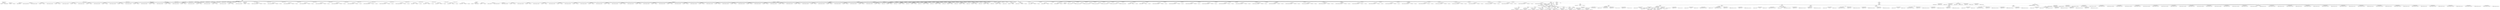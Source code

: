 digraph G {	
ranksep=.25;
	0 [label="MODULE"];
	1 [label="IDENTIFIERS:port_bus_2to1"];
	0 -> 1;
	2 [label="VAR_DECLARE_LIST"];
	0 -> 2;
	3 [label="VAR_DECLARE  INPUT PORT"];
	2 -> 3;
	4 [label="VAR_DECLARE  INPUT"];
	3 -> 4;
	5 [label="IDENTIFIERS:clk"];
	4 -> 5;
	16 [label="VAR_DECLARE  INPUT PORT"];
	2 -> 16;
	17 [label="VAR_DECLARE  INPUT"];
	16 -> 17;
	18 [label="IDENTIFIERS:vidin_addr_reg"];
	17 -> 18;
	19 [label="NUMBERS DEC:18"];
	17 -> 19;
	20 [label="NUMBERS DEC:0"];
	17 -> 20;
	29 [label="VAR_DECLARE  INPUT PORT"];
	2 -> 29;
	30 [label="VAR_DECLARE  INPUT"];
	29 -> 30;
	31 [label="IDENTIFIERS:svid_comp_switch"];
	30 -> 31;
	42 [label="VAR_DECLARE  INPUT PORT"];
	2 -> 42;
	43 [label="VAR_DECLARE  INPUT"];
	42 -> 43;
	44 [label="IDENTIFIERS:vidin_new_data_scld_1_2to3_left"];
	43 -> 44;
	55 [label="VAR_DECLARE  INPUT PORT"];
	2 -> 55;
	56 [label="VAR_DECLARE  INPUT"];
	55 -> 56;
	57 [label="IDENTIFIERS:vidin_data_reg_scld_1_2to3_left_rp"];
	56 -> 57;
	58 [label="NUMBERS DEC:15"];
	56 -> 58;
	59 [label="NUMBERS DEC:0"];
	56 -> 59;
	68 [label="VAR_DECLARE  INPUT PORT"];
	2 -> 68;
	69 [label="VAR_DECLARE  INPUT"];
	68 -> 69;
	70 [label="IDENTIFIERS:vidin_data_reg_scld_1_2to3_left_ip"];
	69 -> 70;
	71 [label="NUMBERS DEC:15"];
	69 -> 71;
	72 [label="NUMBERS DEC:0"];
	69 -> 72;
	81 [label="VAR_DECLARE  INPUT PORT"];
	2 -> 81;
	82 [label="VAR_DECLARE  INPUT"];
	81 -> 82;
	83 [label="IDENTIFIERS:vidin_data_reg_scld_1_2to3_left_rn"];
	82 -> 83;
	84 [label="NUMBERS DEC:15"];
	82 -> 84;
	85 [label="NUMBERS DEC:0"];
	82 -> 85;
	94 [label="VAR_DECLARE  INPUT PORT"];
	2 -> 94;
	95 [label="VAR_DECLARE  INPUT"];
	94 -> 95;
	96 [label="IDENTIFIERS:vidin_data_reg_scld_1_2to3_left_in"];
	95 -> 96;
	97 [label="NUMBERS DEC:15"];
	95 -> 97;
	98 [label="NUMBERS DEC:0"];
	95 -> 98;
	107 [label="VAR_DECLARE  INPUT PORT"];
	2 -> 107;
	108 [label="VAR_DECLARE  INPUT"];
	107 -> 108;
	109 [label="IDENTIFIERS:vidin_data_reg_scld_2_2to3_left_rp"];
	108 -> 109;
	110 [label="NUMBERS DEC:15"];
	108 -> 110;
	111 [label="NUMBERS DEC:0"];
	108 -> 111;
	120 [label="VAR_DECLARE  INPUT PORT"];
	2 -> 120;
	121 [label="VAR_DECLARE  INPUT"];
	120 -> 121;
	122 [label="IDENTIFIERS:vidin_data_reg_scld_2_2to3_left_ip"];
	121 -> 122;
	123 [label="NUMBERS DEC:15"];
	121 -> 123;
	124 [label="NUMBERS DEC:0"];
	121 -> 124;
	133 [label="VAR_DECLARE  INPUT PORT"];
	2 -> 133;
	134 [label="VAR_DECLARE  INPUT"];
	133 -> 134;
	135 [label="IDENTIFIERS:vidin_data_reg_scld_2_2to3_left_rn"];
	134 -> 135;
	136 [label="NUMBERS DEC:15"];
	134 -> 136;
	137 [label="NUMBERS DEC:0"];
	134 -> 137;
	146 [label="VAR_DECLARE  INPUT PORT"];
	2 -> 146;
	147 [label="VAR_DECLARE  INPUT"];
	146 -> 147;
	148 [label="IDENTIFIERS:vidin_data_reg_scld_2_2to3_left_in"];
	147 -> 148;
	149 [label="NUMBERS DEC:15"];
	147 -> 149;
	150 [label="NUMBERS DEC:0"];
	147 -> 150;
	159 [label="VAR_DECLARE  INPUT PORT"];
	2 -> 159;
	160 [label="VAR_DECLARE  INPUT"];
	159 -> 160;
	161 [label="IDENTIFIERS:vidin_data_reg_scld_4_2to3_left_rp"];
	160 -> 161;
	162 [label="NUMBERS DEC:15"];
	160 -> 162;
	163 [label="NUMBERS DEC:0"];
	160 -> 163;
	172 [label="VAR_DECLARE  INPUT PORT"];
	2 -> 172;
	173 [label="VAR_DECLARE  INPUT"];
	172 -> 173;
	174 [label="IDENTIFIERS:vidin_data_reg_scld_4_2to3_left_ip"];
	173 -> 174;
	175 [label="NUMBERS DEC:15"];
	173 -> 175;
	176 [label="NUMBERS DEC:0"];
	173 -> 176;
	185 [label="VAR_DECLARE  INPUT PORT"];
	2 -> 185;
	186 [label="VAR_DECLARE  INPUT"];
	185 -> 186;
	187 [label="IDENTIFIERS:vidin_data_reg_scld_4_2to3_left_rn"];
	186 -> 187;
	188 [label="NUMBERS DEC:15"];
	186 -> 188;
	189 [label="NUMBERS DEC:0"];
	186 -> 189;
	198 [label="VAR_DECLARE  INPUT PORT"];
	2 -> 198;
	199 [label="VAR_DECLARE  INPUT"];
	198 -> 199;
	200 [label="IDENTIFIERS:vidin_data_reg_scld_4_2to3_left_in"];
	199 -> 200;
	201 [label="NUMBERS DEC:15"];
	199 -> 201;
	202 [label="NUMBERS DEC:0"];
	199 -> 202;
	211 [label="VAR_DECLARE  INPUT PORT"];
	2 -> 211;
	212 [label="VAR_DECLARE  INPUT"];
	211 -> 212;
	213 [label="IDENTIFIERS:vidin_data_reg_scld_1_2to3_right_rp"];
	212 -> 213;
	214 [label="NUMBERS DEC:15"];
	212 -> 214;
	215 [label="NUMBERS DEC:0"];
	212 -> 215;
	224 [label="VAR_DECLARE  INPUT PORT"];
	2 -> 224;
	225 [label="VAR_DECLARE  INPUT"];
	224 -> 225;
	226 [label="IDENTIFIERS:vidin_data_reg_scld_1_2to3_right_ip"];
	225 -> 226;
	227 [label="NUMBERS DEC:15"];
	225 -> 227;
	228 [label="NUMBERS DEC:0"];
	225 -> 228;
	237 [label="VAR_DECLARE  INPUT PORT"];
	2 -> 237;
	238 [label="VAR_DECLARE  INPUT"];
	237 -> 238;
	239 [label="IDENTIFIERS:vidin_data_reg_scld_1_2to3_right_rn"];
	238 -> 239;
	240 [label="NUMBERS DEC:15"];
	238 -> 240;
	241 [label="NUMBERS DEC:0"];
	238 -> 241;
	250 [label="VAR_DECLARE  INPUT PORT"];
	2 -> 250;
	251 [label="VAR_DECLARE  INPUT"];
	250 -> 251;
	252 [label="IDENTIFIERS:vidin_data_reg_scld_1_2to3_right_in"];
	251 -> 252;
	253 [label="NUMBERS DEC:15"];
	251 -> 253;
	254 [label="NUMBERS DEC:0"];
	251 -> 254;
	263 [label="VAR_DECLARE  INPUT PORT"];
	2 -> 263;
	264 [label="VAR_DECLARE  INPUT"];
	263 -> 264;
	265 [label="IDENTIFIERS:vidin_data_reg_scld_2_2to3_right_rp"];
	264 -> 265;
	266 [label="NUMBERS DEC:15"];
	264 -> 266;
	267 [label="NUMBERS DEC:0"];
	264 -> 267;
	276 [label="VAR_DECLARE  INPUT PORT"];
	2 -> 276;
	277 [label="VAR_DECLARE  INPUT"];
	276 -> 277;
	278 [label="IDENTIFIERS:vidin_data_reg_scld_2_2to3_right_ip"];
	277 -> 278;
	279 [label="NUMBERS DEC:15"];
	277 -> 279;
	280 [label="NUMBERS DEC:0"];
	277 -> 280;
	289 [label="VAR_DECLARE  INPUT PORT"];
	2 -> 289;
	290 [label="VAR_DECLARE  INPUT"];
	289 -> 290;
	291 [label="IDENTIFIERS:vidin_data_reg_scld_2_2to3_right_rn"];
	290 -> 291;
	292 [label="NUMBERS DEC:15"];
	290 -> 292;
	293 [label="NUMBERS DEC:0"];
	290 -> 293;
	302 [label="VAR_DECLARE  INPUT PORT"];
	2 -> 302;
	303 [label="VAR_DECLARE  INPUT"];
	302 -> 303;
	304 [label="IDENTIFIERS:vidin_data_reg_scld_2_2to3_right_in"];
	303 -> 304;
	305 [label="NUMBERS DEC:15"];
	303 -> 305;
	306 [label="NUMBERS DEC:0"];
	303 -> 306;
	315 [label="VAR_DECLARE  INPUT PORT"];
	2 -> 315;
	316 [label="VAR_DECLARE  INPUT"];
	315 -> 316;
	317 [label="IDENTIFIERS:vidin_data_reg_scld_4_2to3_right_rp"];
	316 -> 317;
	318 [label="NUMBERS DEC:15"];
	316 -> 318;
	319 [label="NUMBERS DEC:0"];
	316 -> 319;
	328 [label="VAR_DECLARE  INPUT PORT"];
	2 -> 328;
	329 [label="VAR_DECLARE  INPUT"];
	328 -> 329;
	330 [label="IDENTIFIERS:vidin_data_reg_scld_4_2to3_right_ip"];
	329 -> 330;
	331 [label="NUMBERS DEC:15"];
	329 -> 331;
	332 [label="NUMBERS DEC:0"];
	329 -> 332;
	341 [label="VAR_DECLARE  INPUT PORT"];
	2 -> 341;
	342 [label="VAR_DECLARE  INPUT"];
	341 -> 342;
	343 [label="IDENTIFIERS:vidin_data_reg_scld_4_2to3_right_rn"];
	342 -> 343;
	344 [label="NUMBERS DEC:15"];
	342 -> 344;
	345 [label="NUMBERS DEC:0"];
	342 -> 345;
	354 [label="VAR_DECLARE  INPUT PORT"];
	2 -> 354;
	355 [label="VAR_DECLARE  INPUT"];
	354 -> 355;
	356 [label="IDENTIFIERS:vidin_data_reg_scld_4_2to3_right_in"];
	355 -> 356;
	357 [label="NUMBERS DEC:15"];
	355 -> 357;
	358 [label="NUMBERS DEC:0"];
	355 -> 358;
	367 [label="VAR_DECLARE  OUTPUT PORT"];
	2 -> 367;
	368 [label="VAR_DECLARE  OUTPUT"];
	367 -> 368;
	369 [label="IDENTIFIERS:bus_word_3"];
	368 -> 369;
	370 [label="NUMBERS DEC:15"];
	368 -> 370;
	371 [label="NUMBERS DEC:0"];
	368 -> 371;
	380 [label="VAR_DECLARE  OUTPUT PORT"];
	2 -> 380;
	381 [label="VAR_DECLARE  OUTPUT"];
	380 -> 381;
	382 [label="IDENTIFIERS:bus_word_4"];
	381 -> 382;
	383 [label="NUMBERS DEC:15"];
	381 -> 383;
	384 [label="NUMBERS DEC:0"];
	381 -> 384;
	393 [label="VAR_DECLARE  OUTPUT PORT"];
	2 -> 393;
	394 [label="VAR_DECLARE  OUTPUT"];
	393 -> 394;
	395 [label="IDENTIFIERS:bus_word_5"];
	394 -> 395;
	396 [label="NUMBERS DEC:15"];
	394 -> 396;
	397 [label="NUMBERS DEC:0"];
	394 -> 397;
	406 [label="VAR_DECLARE  OUTPUT PORT"];
	2 -> 406;
	407 [label="VAR_DECLARE  OUTPUT"];
	406 -> 407;
	408 [label="IDENTIFIERS:bus_word_6"];
	407 -> 408;
	409 [label="NUMBERS DEC:15"];
	407 -> 409;
	410 [label="NUMBERS DEC:0"];
	407 -> 410;
	419 [label="VAR_DECLARE  OUTPUT PORT"];
	2 -> 419;
	420 [label="VAR_DECLARE  OUTPUT"];
	419 -> 420;
	421 [label="IDENTIFIERS:counter_out"];
	420 -> 421;
	422 [label="NUMBERS DEC:2"];
	420 -> 422;
	423 [label="NUMBERS DEC:0"];
	420 -> 423;
	432 [label="MODULE_ITEMS"];
	0 -> 432;
	433 [label="VAR_DECLARE_LIST"];
	432 -> 433;
	434 [label="VAR_DECLARE  INPUT"];
	433 -> 434;
	435 [label="IDENTIFIERS:clk"];
	434 -> 435;
	441 [label="VAR_DECLARE_LIST"];
	432 -> 441;
	442 [label="VAR_DECLARE  INPUT"];
	441 -> 442;
	443 [label="IDENTIFIERS:vidin_addr_reg"];
	442 -> 443;
	444 [label="NUMBERS DEC:18"];
	442 -> 444;
	445 [label="NUMBERS DEC:0"];
	442 -> 445;
	449 [label="VAR_DECLARE_LIST"];
	432 -> 449;
	450 [label="VAR_DECLARE  INPUT"];
	449 -> 450;
	451 [label="IDENTIFIERS:svid_comp_switch"];
	450 -> 451;
	457 [label="VAR_DECLARE_LIST"];
	432 -> 457;
	458 [label="VAR_DECLARE  INPUT"];
	457 -> 458;
	459 [label="IDENTIFIERS:vidin_new_data_scld_1_2to3_left"];
	458 -> 459;
	465 [label="VAR_DECLARE_LIST"];
	432 -> 465;
	466 [label="VAR_DECLARE  INPUT"];
	465 -> 466;
	467 [label="IDENTIFIERS:vidin_data_reg_scld_1_2to3_left_rp"];
	466 -> 467;
	468 [label="NUMBERS DEC:15"];
	466 -> 468;
	469 [label="NUMBERS DEC:0"];
	466 -> 469;
	473 [label="VAR_DECLARE_LIST"];
	432 -> 473;
	474 [label="VAR_DECLARE  INPUT"];
	473 -> 474;
	475 [label="IDENTIFIERS:vidin_data_reg_scld_1_2to3_left_ip"];
	474 -> 475;
	476 [label="NUMBERS DEC:15"];
	474 -> 476;
	477 [label="NUMBERS DEC:0"];
	474 -> 477;
	481 [label="VAR_DECLARE_LIST"];
	432 -> 481;
	482 [label="VAR_DECLARE  INPUT"];
	481 -> 482;
	483 [label="IDENTIFIERS:vidin_data_reg_scld_1_2to3_left_rn"];
	482 -> 483;
	484 [label="NUMBERS DEC:15"];
	482 -> 484;
	485 [label="NUMBERS DEC:0"];
	482 -> 485;
	489 [label="VAR_DECLARE_LIST"];
	432 -> 489;
	490 [label="VAR_DECLARE  INPUT"];
	489 -> 490;
	491 [label="IDENTIFIERS:vidin_data_reg_scld_1_2to3_left_in"];
	490 -> 491;
	492 [label="NUMBERS DEC:15"];
	490 -> 492;
	493 [label="NUMBERS DEC:0"];
	490 -> 493;
	497 [label="VAR_DECLARE_LIST"];
	432 -> 497;
	498 [label="VAR_DECLARE  INPUT"];
	497 -> 498;
	499 [label="IDENTIFIERS:vidin_data_reg_scld_2_2to3_left_rp"];
	498 -> 499;
	500 [label="NUMBERS DEC:15"];
	498 -> 500;
	501 [label="NUMBERS DEC:0"];
	498 -> 501;
	505 [label="VAR_DECLARE_LIST"];
	432 -> 505;
	506 [label="VAR_DECLARE  INPUT"];
	505 -> 506;
	507 [label="IDENTIFIERS:vidin_data_reg_scld_2_2to3_left_ip"];
	506 -> 507;
	508 [label="NUMBERS DEC:15"];
	506 -> 508;
	509 [label="NUMBERS DEC:0"];
	506 -> 509;
	513 [label="VAR_DECLARE_LIST"];
	432 -> 513;
	514 [label="VAR_DECLARE  INPUT"];
	513 -> 514;
	515 [label="IDENTIFIERS:vidin_data_reg_scld_2_2to3_left_rn"];
	514 -> 515;
	516 [label="NUMBERS DEC:15"];
	514 -> 516;
	517 [label="NUMBERS DEC:0"];
	514 -> 517;
	521 [label="VAR_DECLARE_LIST"];
	432 -> 521;
	522 [label="VAR_DECLARE  INPUT"];
	521 -> 522;
	523 [label="IDENTIFIERS:vidin_data_reg_scld_2_2to3_left_in"];
	522 -> 523;
	524 [label="NUMBERS DEC:15"];
	522 -> 524;
	525 [label="NUMBERS DEC:0"];
	522 -> 525;
	529 [label="VAR_DECLARE_LIST"];
	432 -> 529;
	530 [label="VAR_DECLARE  INPUT"];
	529 -> 530;
	531 [label="IDENTIFIERS:vidin_data_reg_scld_4_2to3_left_rp"];
	530 -> 531;
	532 [label="NUMBERS DEC:15"];
	530 -> 532;
	533 [label="NUMBERS DEC:0"];
	530 -> 533;
	537 [label="VAR_DECLARE_LIST"];
	432 -> 537;
	538 [label="VAR_DECLARE  INPUT"];
	537 -> 538;
	539 [label="IDENTIFIERS:vidin_data_reg_scld_4_2to3_left_ip"];
	538 -> 539;
	540 [label="NUMBERS DEC:15"];
	538 -> 540;
	541 [label="NUMBERS DEC:0"];
	538 -> 541;
	545 [label="VAR_DECLARE_LIST"];
	432 -> 545;
	546 [label="VAR_DECLARE  INPUT"];
	545 -> 546;
	547 [label="IDENTIFIERS:vidin_data_reg_scld_4_2to3_left_rn"];
	546 -> 547;
	548 [label="NUMBERS DEC:15"];
	546 -> 548;
	549 [label="NUMBERS DEC:0"];
	546 -> 549;
	553 [label="VAR_DECLARE_LIST"];
	432 -> 553;
	554 [label="VAR_DECLARE  INPUT"];
	553 -> 554;
	555 [label="IDENTIFIERS:vidin_data_reg_scld_4_2to3_left_in"];
	554 -> 555;
	556 [label="NUMBERS DEC:15"];
	554 -> 556;
	557 [label="NUMBERS DEC:0"];
	554 -> 557;
	561 [label="VAR_DECLARE_LIST"];
	432 -> 561;
	562 [label="VAR_DECLARE  INPUT"];
	561 -> 562;
	563 [label="IDENTIFIERS:vidin_data_reg_scld_1_2to3_right_rp"];
	562 -> 563;
	564 [label="NUMBERS DEC:15"];
	562 -> 564;
	565 [label="NUMBERS DEC:0"];
	562 -> 565;
	569 [label="VAR_DECLARE_LIST"];
	432 -> 569;
	570 [label="VAR_DECLARE  INPUT"];
	569 -> 570;
	571 [label="IDENTIFIERS:vidin_data_reg_scld_1_2to3_right_ip"];
	570 -> 571;
	572 [label="NUMBERS DEC:15"];
	570 -> 572;
	573 [label="NUMBERS DEC:0"];
	570 -> 573;
	577 [label="VAR_DECLARE_LIST"];
	432 -> 577;
	578 [label="VAR_DECLARE  INPUT"];
	577 -> 578;
	579 [label="IDENTIFIERS:vidin_data_reg_scld_1_2to3_right_rn"];
	578 -> 579;
	580 [label="NUMBERS DEC:15"];
	578 -> 580;
	581 [label="NUMBERS DEC:0"];
	578 -> 581;
	585 [label="VAR_DECLARE_LIST"];
	432 -> 585;
	586 [label="VAR_DECLARE  INPUT"];
	585 -> 586;
	587 [label="IDENTIFIERS:vidin_data_reg_scld_1_2to3_right_in"];
	586 -> 587;
	588 [label="NUMBERS DEC:15"];
	586 -> 588;
	589 [label="NUMBERS DEC:0"];
	586 -> 589;
	593 [label="VAR_DECLARE_LIST"];
	432 -> 593;
	594 [label="VAR_DECLARE  INPUT"];
	593 -> 594;
	595 [label="IDENTIFIERS:vidin_data_reg_scld_2_2to3_right_rp"];
	594 -> 595;
	596 [label="NUMBERS DEC:15"];
	594 -> 596;
	597 [label="NUMBERS DEC:0"];
	594 -> 597;
	601 [label="VAR_DECLARE_LIST"];
	432 -> 601;
	602 [label="VAR_DECLARE  INPUT"];
	601 -> 602;
	603 [label="IDENTIFIERS:vidin_data_reg_scld_2_2to3_right_ip"];
	602 -> 603;
	604 [label="NUMBERS DEC:15"];
	602 -> 604;
	605 [label="NUMBERS DEC:0"];
	602 -> 605;
	609 [label="VAR_DECLARE_LIST"];
	432 -> 609;
	610 [label="VAR_DECLARE  INPUT"];
	609 -> 610;
	611 [label="IDENTIFIERS:vidin_data_reg_scld_2_2to3_right_rn"];
	610 -> 611;
	612 [label="NUMBERS DEC:15"];
	610 -> 612;
	613 [label="NUMBERS DEC:0"];
	610 -> 613;
	617 [label="VAR_DECLARE_LIST"];
	432 -> 617;
	618 [label="VAR_DECLARE  INPUT"];
	617 -> 618;
	619 [label="IDENTIFIERS:vidin_data_reg_scld_2_2to3_right_in"];
	618 -> 619;
	620 [label="NUMBERS DEC:15"];
	618 -> 620;
	621 [label="NUMBERS DEC:0"];
	618 -> 621;
	625 [label="VAR_DECLARE_LIST"];
	432 -> 625;
	626 [label="VAR_DECLARE  INPUT"];
	625 -> 626;
	627 [label="IDENTIFIERS:vidin_data_reg_scld_4_2to3_right_rp"];
	626 -> 627;
	628 [label="NUMBERS DEC:15"];
	626 -> 628;
	629 [label="NUMBERS DEC:0"];
	626 -> 629;
	633 [label="VAR_DECLARE_LIST"];
	432 -> 633;
	634 [label="VAR_DECLARE  INPUT"];
	633 -> 634;
	635 [label="IDENTIFIERS:vidin_data_reg_scld_4_2to3_right_ip"];
	634 -> 635;
	636 [label="NUMBERS DEC:15"];
	634 -> 636;
	637 [label="NUMBERS DEC:0"];
	634 -> 637;
	641 [label="VAR_DECLARE_LIST"];
	432 -> 641;
	642 [label="VAR_DECLARE  INPUT"];
	641 -> 642;
	643 [label="IDENTIFIERS:vidin_data_reg_scld_4_2to3_right_rn"];
	642 -> 643;
	644 [label="NUMBERS DEC:15"];
	642 -> 644;
	645 [label="NUMBERS DEC:0"];
	642 -> 645;
	649 [label="VAR_DECLARE_LIST"];
	432 -> 649;
	650 [label="VAR_DECLARE  INPUT"];
	649 -> 650;
	651 [label="IDENTIFIERS:vidin_data_reg_scld_4_2to3_right_in"];
	650 -> 651;
	652 [label="NUMBERS DEC:15"];
	650 -> 652;
	653 [label="NUMBERS DEC:0"];
	650 -> 653;
	657 [label="VAR_DECLARE_LIST"];
	432 -> 657;
	658 [label="VAR_DECLARE  OUTPUT"];
	657 -> 658;
	659 [label="IDENTIFIERS:bus_word_3"];
	658 -> 659;
	660 [label="NUMBERS DEC:15"];
	658 -> 660;
	661 [label="NUMBERS DEC:0"];
	658 -> 661;
	665 [label="VAR_DECLARE_LIST"];
	432 -> 665;
	666 [label="VAR_DECLARE  REG"];
	665 -> 666;
	667 [label="IDENTIFIERS:bus_word_3"];
	666 -> 667;
	668 [label="NUMBERS DEC:15"];
	666 -> 668;
	669 [label="NUMBERS DEC:0"];
	666 -> 669;
	673 [label="VAR_DECLARE_LIST"];
	432 -> 673;
	674 [label="VAR_DECLARE  OUTPUT"];
	673 -> 674;
	675 [label="IDENTIFIERS:bus_word_4"];
	674 -> 675;
	676 [label="NUMBERS DEC:15"];
	674 -> 676;
	677 [label="NUMBERS DEC:0"];
	674 -> 677;
	681 [label="VAR_DECLARE_LIST"];
	432 -> 681;
	682 [label="VAR_DECLARE  REG"];
	681 -> 682;
	683 [label="IDENTIFIERS:bus_word_4"];
	682 -> 683;
	684 [label="NUMBERS DEC:15"];
	682 -> 684;
	685 [label="NUMBERS DEC:0"];
	682 -> 685;
	689 [label="VAR_DECLARE_LIST"];
	432 -> 689;
	690 [label="VAR_DECLARE  OUTPUT"];
	689 -> 690;
	691 [label="IDENTIFIERS:bus_word_5"];
	690 -> 691;
	692 [label="NUMBERS DEC:15"];
	690 -> 692;
	693 [label="NUMBERS DEC:0"];
	690 -> 693;
	697 [label="VAR_DECLARE_LIST"];
	432 -> 697;
	698 [label="VAR_DECLARE  REG"];
	697 -> 698;
	699 [label="IDENTIFIERS:bus_word_5"];
	698 -> 699;
	700 [label="NUMBERS DEC:15"];
	698 -> 700;
	701 [label="NUMBERS DEC:0"];
	698 -> 701;
	705 [label="VAR_DECLARE_LIST"];
	432 -> 705;
	706 [label="VAR_DECLARE  OUTPUT"];
	705 -> 706;
	707 [label="IDENTIFIERS:bus_word_6"];
	706 -> 707;
	708 [label="NUMBERS DEC:15"];
	706 -> 708;
	709 [label="NUMBERS DEC:0"];
	706 -> 709;
	713 [label="VAR_DECLARE_LIST"];
	432 -> 713;
	714 [label="VAR_DECLARE  REG"];
	713 -> 714;
	715 [label="IDENTIFIERS:bus_word_6"];
	714 -> 715;
	716 [label="NUMBERS DEC:15"];
	714 -> 716;
	717 [label="NUMBERS DEC:0"];
	714 -> 717;
	721 [label="VAR_DECLARE_LIST"];
	432 -> 721;
	722 [label="VAR_DECLARE  OUTPUT"];
	721 -> 722;
	723 [label="IDENTIFIERS:counter_out"];
	722 -> 723;
	724 [label="NUMBERS DEC:2"];
	722 -> 724;
	725 [label="NUMBERS DEC:0"];
	722 -> 725;
	729 [label="VAR_DECLARE_LIST"];
	432 -> 729;
	730 [label="VAR_DECLARE  REG"];
	729 -> 730;
	731 [label="IDENTIFIERS:counter_out"];
	730 -> 731;
	732 [label="NUMBERS DEC:2"];
	730 -> 732;
	733 [label="NUMBERS DEC:0"];
	730 -> 733;
	737 [label="VAR_DECLARE_LIST"];
	432 -> 737;
	738 [label="VAR_DECLARE  REG"];
	737 -> 738;
	739 [label="IDENTIFIERS:bus_word_3_tmp"];
	738 -> 739;
	740 [label="NUMBERS DEC:15"];
	738 -> 740;
	741 [label="NUMBERS DEC:0"];
	738 -> 741;
	745 [label="VAR_DECLARE_LIST"];
	432 -> 745;
	746 [label="VAR_DECLARE  REG"];
	745 -> 746;
	747 [label="IDENTIFIERS:bus_word_4_tmp"];
	746 -> 747;
	748 [label="NUMBERS DEC:15"];
	746 -> 748;
	749 [label="NUMBERS DEC:0"];
	746 -> 749;
	753 [label="VAR_DECLARE_LIST"];
	432 -> 753;
	754 [label="VAR_DECLARE  REG"];
	753 -> 754;
	755 [label="IDENTIFIERS:bus_word_5_tmp"];
	754 -> 755;
	756 [label="NUMBERS DEC:15"];
	754 -> 756;
	757 [label="NUMBERS DEC:0"];
	754 -> 757;
	761 [label="VAR_DECLARE_LIST"];
	432 -> 761;
	762 [label="VAR_DECLARE  REG"];
	761 -> 762;
	763 [label="IDENTIFIERS:bus_word_6_tmp"];
	762 -> 763;
	764 [label="NUMBERS DEC:15"];
	762 -> 764;
	765 [label="NUMBERS DEC:0"];
	762 -> 765;
	769 [label="VAR_DECLARE_LIST"];
	432 -> 769;
	770 [label="VAR_DECLARE  REG"];
	769 -> 770;
	771 [label="IDENTIFIERS:vidin_addr_reg_tmp"];
	770 -> 771;
	772 [label="NUMBERS DEC:18"];
	770 -> 772;
	773 [label="NUMBERS DEC:0"];
	770 -> 773;
	777 [label="VAR_DECLARE_LIST"];
	432 -> 777;
	778 [label="VAR_DECLARE  REG"];
	777 -> 778;
	779 [label="IDENTIFIERS:svid_comp_switch_tmp"];
	778 -> 779;
	785 [label="VAR_DECLARE_LIST"];
	432 -> 785;
	786 [label="VAR_DECLARE  WIRE"];
	785 -> 786;
	787 [label="IDENTIFIERS:vidin_new_data_scld_1_2to3_left_tmp"];
	786 -> 787;
	793 [label="VAR_DECLARE_LIST"];
	432 -> 793;
	794 [label="VAR_DECLARE  WIRE"];
	793 -> 794;
	795 [label="IDENTIFIERS:vidin_new_data_scld_2_2to3_left_tmp"];
	794 -> 795;
	801 [label="VAR_DECLARE_LIST"];
	432 -> 801;
	802 [label="VAR_DECLARE  WIRE"];
	801 -> 802;
	803 [label="IDENTIFIERS:vidin_new_data_scld_4_2to3_left_tmp"];
	802 -> 803;
	809 [label="VAR_DECLARE_LIST"];
	432 -> 809;
	810 [label="VAR_DECLARE  WIRE"];
	809 -> 810;
	811 [label="IDENTIFIERS:vidin_new_data_scld_1_2to3_right_tmp"];
	810 -> 811;
	817 [label="VAR_DECLARE_LIST"];
	432 -> 817;
	818 [label="VAR_DECLARE  WIRE"];
	817 -> 818;
	819 [label="IDENTIFIERS:vidin_new_data_scld_2_2to3_right_tmp"];
	818 -> 819;
	825 [label="VAR_DECLARE_LIST"];
	432 -> 825;
	826 [label="VAR_DECLARE  WIRE"];
	825 -> 826;
	827 [label="IDENTIFIERS:vidin_new_data_scld_4_2to3_right_tmp"];
	826 -> 827;
	833 [label="VAR_DECLARE_LIST"];
	432 -> 833;
	834 [label="VAR_DECLARE  REG"];
	833 -> 834;
	835 [label="IDENTIFIERS:counter"];
	834 -> 835;
	836 [label="NUMBERS DEC:3"];
	834 -> 836;
	837 [label="NUMBERS DEC:0"];
	834 -> 837;
	841 [label="VAR_DECLARE_LIST"];
	432 -> 841;
	842 [label="VAR_DECLARE  REG"];
	841 -> 842;
	843 [label="IDENTIFIERS:counter_out_tmp"];
	842 -> 843;
	844 [label="NUMBERS DEC:2"];
	842 -> 844;
	845 [label="NUMBERS DEC:0"];
	842 -> 845;
	849 [label="VAR_DECLARE_LIST"];
	432 -> 849;
	850 [label="VAR_DECLARE  REG"];
	849 -> 850;
	851 [label="IDENTIFIERS:vidin_data_reg_scld_1_2to3_left_rp_tmp"];
	850 -> 851;
	852 [label="NUMBERS DEC:15"];
	850 -> 852;
	853 [label="NUMBERS DEC:0"];
	850 -> 853;
	857 [label="VAR_DECLARE_LIST"];
	432 -> 857;
	858 [label="VAR_DECLARE  REG"];
	857 -> 858;
	859 [label="IDENTIFIERS:vidin_data_reg_scld_2_2to3_left_rp_tmp"];
	858 -> 859;
	860 [label="NUMBERS DEC:15"];
	858 -> 860;
	861 [label="NUMBERS DEC:0"];
	858 -> 861;
	865 [label="VAR_DECLARE_LIST"];
	432 -> 865;
	866 [label="VAR_DECLARE  REG"];
	865 -> 866;
	867 [label="IDENTIFIERS:vidin_data_reg_scld_4_2to3_left_rp_tmp"];
	866 -> 867;
	868 [label="NUMBERS DEC:15"];
	866 -> 868;
	869 [label="NUMBERS DEC:0"];
	866 -> 869;
	873 [label="VAR_DECLARE_LIST"];
	432 -> 873;
	874 [label="VAR_DECLARE  REG"];
	873 -> 874;
	875 [label="IDENTIFIERS:vidin_data_reg_scld_1_2to3_right_rp_tmp"];
	874 -> 875;
	876 [label="NUMBERS DEC:15"];
	874 -> 876;
	877 [label="NUMBERS DEC:0"];
	874 -> 877;
	881 [label="VAR_DECLARE_LIST"];
	432 -> 881;
	882 [label="VAR_DECLARE  REG"];
	881 -> 882;
	883 [label="IDENTIFIERS:vidin_data_reg_scld_2_2to3_right_rp_tmp"];
	882 -> 883;
	884 [label="NUMBERS DEC:15"];
	882 -> 884;
	885 [label="NUMBERS DEC:0"];
	882 -> 885;
	889 [label="VAR_DECLARE_LIST"];
	432 -> 889;
	890 [label="VAR_DECLARE  REG"];
	889 -> 890;
	891 [label="IDENTIFIERS:vidin_data_reg_scld_4_2to3_right_rp_tmp"];
	890 -> 891;
	892 [label="NUMBERS DEC:15"];
	890 -> 892;
	893 [label="NUMBERS DEC:0"];
	890 -> 893;
	897 [label="VAR_DECLARE_LIST"];
	432 -> 897;
	898 [label="VAR_DECLARE  REG"];
	897 -> 898;
	899 [label="IDENTIFIERS:vidin_data_reg_scld_1_2to3_left_ip_tmp"];
	898 -> 899;
	900 [label="NUMBERS DEC:15"];
	898 -> 900;
	901 [label="NUMBERS DEC:0"];
	898 -> 901;
	905 [label="VAR_DECLARE_LIST"];
	432 -> 905;
	906 [label="VAR_DECLARE  REG"];
	905 -> 906;
	907 [label="IDENTIFIERS:vidin_data_reg_scld_2_2to3_left_ip_tmp"];
	906 -> 907;
	908 [label="NUMBERS DEC:15"];
	906 -> 908;
	909 [label="NUMBERS DEC:0"];
	906 -> 909;
	913 [label="VAR_DECLARE_LIST"];
	432 -> 913;
	914 [label="VAR_DECLARE  REG"];
	913 -> 914;
	915 [label="IDENTIFIERS:vidin_data_reg_scld_4_2to3_left_ip_tmp"];
	914 -> 915;
	916 [label="NUMBERS DEC:15"];
	914 -> 916;
	917 [label="NUMBERS DEC:0"];
	914 -> 917;
	921 [label="VAR_DECLARE_LIST"];
	432 -> 921;
	922 [label="VAR_DECLARE  REG"];
	921 -> 922;
	923 [label="IDENTIFIERS:vidin_data_reg_scld_1_2to3_right_ip_tmp"];
	922 -> 923;
	924 [label="NUMBERS DEC:15"];
	922 -> 924;
	925 [label="NUMBERS DEC:0"];
	922 -> 925;
	929 [label="VAR_DECLARE_LIST"];
	432 -> 929;
	930 [label="VAR_DECLARE  REG"];
	929 -> 930;
	931 [label="IDENTIFIERS:vidin_data_reg_scld_2_2to3_right_ip_tmp"];
	930 -> 931;
	932 [label="NUMBERS DEC:15"];
	930 -> 932;
	933 [label="NUMBERS DEC:0"];
	930 -> 933;
	937 [label="VAR_DECLARE_LIST"];
	432 -> 937;
	938 [label="VAR_DECLARE  REG"];
	937 -> 938;
	939 [label="IDENTIFIERS:vidin_data_reg_scld_4_2to3_right_ip_tmp"];
	938 -> 939;
	940 [label="NUMBERS DEC:15"];
	938 -> 940;
	941 [label="NUMBERS DEC:0"];
	938 -> 941;
	945 [label="VAR_DECLARE_LIST"];
	432 -> 945;
	946 [label="VAR_DECLARE  REG"];
	945 -> 946;
	947 [label="IDENTIFIERS:vidin_data_reg_scld_1_2to3_left_rn_tmp"];
	946 -> 947;
	948 [label="NUMBERS DEC:15"];
	946 -> 948;
	949 [label="NUMBERS DEC:0"];
	946 -> 949;
	953 [label="VAR_DECLARE_LIST"];
	432 -> 953;
	954 [label="VAR_DECLARE  REG"];
	953 -> 954;
	955 [label="IDENTIFIERS:vidin_data_reg_scld_2_2to3_left_rn_tmp"];
	954 -> 955;
	956 [label="NUMBERS DEC:15"];
	954 -> 956;
	957 [label="NUMBERS DEC:0"];
	954 -> 957;
	961 [label="VAR_DECLARE_LIST"];
	432 -> 961;
	962 [label="VAR_DECLARE  REG"];
	961 -> 962;
	963 [label="IDENTIFIERS:vidin_data_reg_scld_4_2to3_left_rn_tmp"];
	962 -> 963;
	964 [label="NUMBERS DEC:15"];
	962 -> 964;
	965 [label="NUMBERS DEC:0"];
	962 -> 965;
	969 [label="VAR_DECLARE_LIST"];
	432 -> 969;
	970 [label="VAR_DECLARE  REG"];
	969 -> 970;
	971 [label="IDENTIFIERS:vidin_data_reg_scld_1_2to3_right_rn_tmp"];
	970 -> 971;
	972 [label="NUMBERS DEC:15"];
	970 -> 972;
	973 [label="NUMBERS DEC:0"];
	970 -> 973;
	977 [label="VAR_DECLARE_LIST"];
	432 -> 977;
	978 [label="VAR_DECLARE  REG"];
	977 -> 978;
	979 [label="IDENTIFIERS:vidin_data_reg_scld_2_2to3_right_rn_tmp"];
	978 -> 979;
	980 [label="NUMBERS DEC:15"];
	978 -> 980;
	981 [label="NUMBERS DEC:0"];
	978 -> 981;
	985 [label="VAR_DECLARE_LIST"];
	432 -> 985;
	986 [label="VAR_DECLARE  REG"];
	985 -> 986;
	987 [label="IDENTIFIERS:vidin_data_reg_scld_4_2to3_right_rn_tmp"];
	986 -> 987;
	988 [label="NUMBERS DEC:15"];
	986 -> 988;
	989 [label="NUMBERS DEC:0"];
	986 -> 989;
	993 [label="VAR_DECLARE_LIST"];
	432 -> 993;
	994 [label="VAR_DECLARE  REG"];
	993 -> 994;
	995 [label="IDENTIFIERS:vidin_data_reg_scld_1_2to3_left_in_tmp"];
	994 -> 995;
	996 [label="NUMBERS DEC:15"];
	994 -> 996;
	997 [label="NUMBERS DEC:0"];
	994 -> 997;
	1001 [label="VAR_DECLARE_LIST"];
	432 -> 1001;
	1002 [label="VAR_DECLARE  REG"];
	1001 -> 1002;
	1003 [label="IDENTIFIERS:vidin_data_reg_scld_2_2to3_left_in_tmp"];
	1002 -> 1003;
	1004 [label="NUMBERS DEC:15"];
	1002 -> 1004;
	1005 [label="NUMBERS DEC:0"];
	1002 -> 1005;
	1009 [label="VAR_DECLARE_LIST"];
	432 -> 1009;
	1010 [label="VAR_DECLARE  REG"];
	1009 -> 1010;
	1011 [label="IDENTIFIERS:vidin_data_reg_scld_4_2to3_left_in_tmp"];
	1010 -> 1011;
	1012 [label="NUMBERS DEC:15"];
	1010 -> 1012;
	1013 [label="NUMBERS DEC:0"];
	1010 -> 1013;
	1017 [label="VAR_DECLARE_LIST"];
	432 -> 1017;
	1018 [label="VAR_DECLARE  REG"];
	1017 -> 1018;
	1019 [label="IDENTIFIERS:vidin_data_reg_scld_1_2to3_right_in_tmp"];
	1018 -> 1019;
	1020 [label="NUMBERS DEC:15"];
	1018 -> 1020;
	1021 [label="NUMBERS DEC:0"];
	1018 -> 1021;
	1025 [label="VAR_DECLARE_LIST"];
	432 -> 1025;
	1026 [label="VAR_DECLARE  REG"];
	1025 -> 1026;
	1027 [label="IDENTIFIERS:vidin_data_reg_scld_2_2to3_right_in_tmp"];
	1026 -> 1027;
	1028 [label="NUMBERS DEC:15"];
	1026 -> 1028;
	1029 [label="NUMBERS DEC:0"];
	1026 -> 1029;
	1033 [label="VAR_DECLARE_LIST"];
	432 -> 1033;
	1034 [label="VAR_DECLARE  REG"];
	1033 -> 1034;
	1035 [label="IDENTIFIERS:vidin_data_reg_scld_4_2to3_right_in_tmp"];
	1034 -> 1035;
	1036 [label="NUMBERS DEC:15"];
	1034 -> 1036;
	1037 [label="NUMBERS DEC:0"];
	1034 -> 1037;
	1041 [label="ALWAYS"];
	432 -> 1041;
	1042 [label="DELAY_CONTROL"];
	1041 -> 1042;
	1043 [label="POSEDGE"];
	1042 -> 1043;
	1044 [label="IDENTIFIERS:clk"];
	1043 -> 1044;
	1045 [label="BLOCK"];
	1041 -> 1045;
	1046 [label="IF"];
	1045 -> 1046;
	1047 [label="BINARY_OPERATION LOGICAL_EQUAL"];
	1046 -> 1047;
	1048 [label="IDENTIFIERS:vidin_new_data_scld_1_2to3_left"];
	1047 -> 1048;
	1049 [label="NUMBERS BIN:1"];
	1047 -> 1049;
	1050 [label="BLOCK"];
	1046 -> 1050;
	1051 [label="NON_BLOCKING_STATEMENT"];
	1050 -> 1051;
	1052 [label="IDENTIFIERS:counter"];
	1051 -> 1052;
	1053 [label="NUMBERS BIN:0001"];
	1051 -> 1053;
	1054 [label="BLOCK"];
	1046 -> 1054;
	1055 [label="CASE"];
	1054 -> 1055;
	1056 [label="IDENTIFIERS:counter"];
	1055 -> 1056;
	1057 [label="CASE_LIST"];
	1055 -> 1057;
	1058 [label="CASE_ITEM"];
	1057 -> 1058;
	1059 [label="NUMBERS BIN:0000"];
	1058 -> 1059;
	1060 [label="BLOCK"];
	1058 -> 1060;
	1061 [label="NON_BLOCKING_STATEMENT"];
	1060 -> 1061;
	1062 [label="IDENTIFIERS:counter"];
	1061 -> 1062;
	1063 [label="NUMBERS BIN:1000"];
	1061 -> 1063;
	1064 [label="CASE_ITEM"];
	1057 -> 1064;
	1065 [label="NUMBERS BIN:0001"];
	1064 -> 1065;
	1066 [label="BLOCK"];
	1064 -> 1066;
	1067 [label="NON_BLOCKING_STATEMENT"];
	1066 -> 1067;
	1068 [label="IDENTIFIERS:counter"];
	1067 -> 1068;
	1069 [label="NUMBERS BIN:0010"];
	1067 -> 1069;
	1070 [label="CASE_ITEM"];
	1057 -> 1070;
	1071 [label="NUMBERS BIN:0010"];
	1070 -> 1071;
	1072 [label="BLOCK"];
	1070 -> 1072;
	1073 [label="NON_BLOCKING_STATEMENT"];
	1072 -> 1073;
	1074 [label="IDENTIFIERS:counter"];
	1073 -> 1074;
	1075 [label="NUMBERS BIN:0011"];
	1073 -> 1075;
	1076 [label="CASE_ITEM"];
	1057 -> 1076;
	1077 [label="NUMBERS BIN:0011"];
	1076 -> 1077;
	1078 [label="BLOCK"];
	1076 -> 1078;
	1079 [label="NON_BLOCKING_STATEMENT"];
	1078 -> 1079;
	1080 [label="IDENTIFIERS:counter"];
	1079 -> 1080;
	1081 [label="NUMBERS BIN:0100"];
	1079 -> 1081;
	1082 [label="CASE_ITEM"];
	1057 -> 1082;
	1083 [label="NUMBERS BIN:0100"];
	1082 -> 1083;
	1084 [label="BLOCK"];
	1082 -> 1084;
	1085 [label="NON_BLOCKING_STATEMENT"];
	1084 -> 1085;
	1086 [label="IDENTIFIERS:counter"];
	1085 -> 1086;
	1087 [label="NUMBERS BIN:0101"];
	1085 -> 1087;
	1088 [label="CASE_ITEM"];
	1057 -> 1088;
	1089 [label="NUMBERS BIN:0101"];
	1088 -> 1089;
	1090 [label="BLOCK"];
	1088 -> 1090;
	1091 [label="NON_BLOCKING_STATEMENT"];
	1090 -> 1091;
	1092 [label="IDENTIFIERS:counter"];
	1091 -> 1092;
	1093 [label="NUMBERS BIN:0110"];
	1091 -> 1093;
	1094 [label="CASE_ITEM"];
	1057 -> 1094;
	1095 [label="NUMBERS BIN:0110"];
	1094 -> 1095;
	1096 [label="BLOCK"];
	1094 -> 1096;
	1097 [label="NON_BLOCKING_STATEMENT"];
	1096 -> 1097;
	1098 [label="IDENTIFIERS:counter"];
	1097 -> 1098;
	1099 [label="NUMBERS BIN:0111"];
	1097 -> 1099;
	1100 [label="CASE_ITEM"];
	1057 -> 1100;
	1101 [label="NUMBERS BIN:0111"];
	1100 -> 1101;
	1102 [label="BLOCK"];
	1100 -> 1102;
	1103 [label="NON_BLOCKING_STATEMENT"];
	1102 -> 1103;
	1104 [label="IDENTIFIERS:counter"];
	1103 -> 1104;
	1105 [label="NUMBERS BIN:1000"];
	1103 -> 1105;
	1106 [label="CASE_ITEM"];
	1057 -> 1106;
	1107 [label="NUMBERS BIN:1000"];
	1106 -> 1107;
	1108 [label="BLOCK"];
	1106 -> 1108;
	1109 [label="NON_BLOCKING_STATEMENT"];
	1108 -> 1109;
	1110 [label="IDENTIFIERS:counter"];
	1109 -> 1110;
	1111 [label="NUMBERS BIN:1000"];
	1109 -> 1111;
	1112 [label="CASE_DEFAULT"];
	1057 -> 1112;
	1113 [label="BLOCK"];
	1112 -> 1113;
	1114 [label="NON_BLOCKING_STATEMENT"];
	1113 -> 1114;
	1115 [label="IDENTIFIERS:counter"];
	1114 -> 1115;
	1116 [label="NUMBERS BIN:1000"];
	1114 -> 1116;
	1117 [label="ALWAYS"];
	432 -> 1117;
	1118 [label="DELAY_CONTROL"];
	1117 -> 1118;
	1119 [label="POSEDGE"];
	1118 -> 1119;
	1120 [label="IDENTIFIERS:clk"];
	1119 -> 1120;
	1121 [label="BLOCK"];
	1117 -> 1121;
	1122 [label="CASE"];
	1121 -> 1122;
	1123 [label="RANGE_REF"];
	1122 -> 1123;
	1124 [label="IDENTIFIERS:counter"];
	1123 -> 1124;
	1125 [label="NUMBERS DEC:2"];
	1123 -> 1125;
	1126 [label="NUMBERS DEC:0"];
	1123 -> 1126;
	1127 [label="CASE_LIST"];
	1122 -> 1127;
	1128 [label="CASE_ITEM"];
	1127 -> 1128;
	1129 [label="NUMBERS BIN:000"];
	1128 -> 1129;
	1130 [label="BLOCK"];
	1128 -> 1130;
	1131 [label="NON_BLOCKING_STATEMENT"];
	1130 -> 1131;
	1132 [label="IDENTIFIERS:counter_out_tmp"];
	1131 -> 1132;
	1133 [label="NUMBERS BIN:000"];
	1131 -> 1133;
	1134 [label="NON_BLOCKING_STATEMENT"];
	1130 -> 1134;
	1135 [label="IDENTIFIERS:bus_word_3_tmp"];
	1134 -> 1135;
	1136 [label="NUMBERS BIN:0000000000000000"];
	1134 -> 1136;
	1137 [label="NON_BLOCKING_STATEMENT"];
	1130 -> 1137;
	1138 [label="IDENTIFIERS:bus_word_4_tmp"];
	1137 -> 1138;
	1139 [label="NUMBERS BIN:0000000000000000"];
	1137 -> 1139;
	1140 [label="NON_BLOCKING_STATEMENT"];
	1130 -> 1140;
	1141 [label="IDENTIFIERS:bus_word_5_tmp"];
	1140 -> 1141;
	1142 [label="NUMBERS BIN:0000000000000000"];
	1140 -> 1142;
	1143 [label="NON_BLOCKING_STATEMENT"];
	1130 -> 1143;
	1144 [label="IDENTIFIERS:bus_word_6_tmp"];
	1143 -> 1144;
	1145 [label="NUMBERS BIN:0000000000000000"];
	1143 -> 1145;
	1146 [label="CASE_ITEM"];
	1127 -> 1146;
	1147 [label="NUMBERS BIN:001"];
	1146 -> 1147;
	1148 [label="BLOCK"];
	1146 -> 1148;
	1149 [label="NON_BLOCKING_STATEMENT"];
	1148 -> 1149;
	1150 [label="IDENTIFIERS:counter_out_tmp"];
	1149 -> 1150;
	1151 [label="NUMBERS BIN:001"];
	1149 -> 1151;
	1152 [label="NON_BLOCKING_STATEMENT"];
	1148 -> 1152;
	1153 [label="IDENTIFIERS:bus_word_3_tmp"];
	1152 -> 1153;
	1154 [label="RANGE_REF"];
	1152 -> 1154;
	1155 [label="IDENTIFIERS:vidin_addr_reg_tmp"];
	1154 -> 1155;
	1156 [label="NUMBERS DEC:15"];
	1154 -> 1156;
	1157 [label="NUMBERS DEC:0"];
	1154 -> 1157;
	1158 [label="NON_BLOCKING_STATEMENT"];
	1148 -> 1158;
	1159 [label="IDENTIFIERS:bus_word_4_tmp"];
	1158 -> 1159;
	1160 [label="CONCATENATE"];
	1158 -> 1160;
	1161 [label="RANGE_REF"];
	1160 -> 1161;
	1162 [label="IDENTIFIERS:vidin_addr_reg_tmp"];
	1161 -> 1162;
	1163 [label="NUMBERS DEC:18"];
	1161 -> 1163;
	1164 [label="NUMBERS DEC:16"];
	1161 -> 1164;
	1165 [label="IDENTIFIERS:svid_comp_switch_tmp"];
	1160 -> 1165;
	1166 [label="NUMBERS BIN:000000000000"];
	1160 -> 1166;
	1167 [label="NON_BLOCKING_STATEMENT"];
	1148 -> 1167;
	1168 [label="IDENTIFIERS:bus_word_5_tmp"];
	1167 -> 1168;
	1169 [label="NUMBERS BIN:0000000000000000"];
	1167 -> 1169;
	1170 [label="NON_BLOCKING_STATEMENT"];
	1148 -> 1170;
	1171 [label="IDENTIFIERS:bus_word_6_tmp"];
	1170 -> 1171;
	1172 [label="NUMBERS BIN:0000000000000000"];
	1170 -> 1172;
	1173 [label="CASE_ITEM"];
	1127 -> 1173;
	1174 [label="NUMBERS BIN:010"];
	1173 -> 1174;
	1175 [label="BLOCK"];
	1173 -> 1175;
	1176 [label="NON_BLOCKING_STATEMENT"];
	1175 -> 1176;
	1177 [label="IDENTIFIERS:counter_out_tmp"];
	1176 -> 1177;
	1178 [label="NUMBERS BIN:010"];
	1176 -> 1178;
	1179 [label="NON_BLOCKING_STATEMENT"];
	1175 -> 1179;
	1180 [label="IDENTIFIERS:bus_word_3_tmp"];
	1179 -> 1180;
	1181 [label="IDENTIFIERS:vidin_data_reg_scld_1_2to3_left_rp_tmp"];
	1179 -> 1181;
	1182 [label="NON_BLOCKING_STATEMENT"];
	1175 -> 1182;
	1183 [label="IDENTIFIERS:bus_word_4_tmp"];
	1182 -> 1183;
	1184 [label="IDENTIFIERS:vidin_data_reg_scld_1_2to3_left_ip_tmp"];
	1182 -> 1184;
	1185 [label="NON_BLOCKING_STATEMENT"];
	1175 -> 1185;
	1186 [label="IDENTIFIERS:bus_word_5_tmp"];
	1185 -> 1186;
	1187 [label="IDENTIFIERS:vidin_data_reg_scld_1_2to3_left_rn_tmp"];
	1185 -> 1187;
	1188 [label="NON_BLOCKING_STATEMENT"];
	1175 -> 1188;
	1189 [label="IDENTIFIERS:bus_word_6_tmp"];
	1188 -> 1189;
	1190 [label="IDENTIFIERS:vidin_data_reg_scld_1_2to3_left_in_tmp"];
	1188 -> 1190;
	1191 [label="CASE_ITEM"];
	1127 -> 1191;
	1192 [label="NUMBERS BIN:011"];
	1191 -> 1192;
	1193 [label="BLOCK"];
	1191 -> 1193;
	1194 [label="NON_BLOCKING_STATEMENT"];
	1193 -> 1194;
	1195 [label="IDENTIFIERS:counter_out_tmp"];
	1194 -> 1195;
	1196 [label="NUMBERS BIN:011"];
	1194 -> 1196;
	1197 [label="NON_BLOCKING_STATEMENT"];
	1193 -> 1197;
	1198 [label="IDENTIFIERS:bus_word_3_tmp"];
	1197 -> 1198;
	1199 [label="IDENTIFIERS:vidin_data_reg_scld_1_2to3_right_rp_tmp"];
	1197 -> 1199;
	1200 [label="NON_BLOCKING_STATEMENT"];
	1193 -> 1200;
	1201 [label="IDENTIFIERS:bus_word_4_tmp"];
	1200 -> 1201;
	1202 [label="IDENTIFIERS:vidin_data_reg_scld_1_2to3_right_ip_tmp"];
	1200 -> 1202;
	1203 [label="NON_BLOCKING_STATEMENT"];
	1193 -> 1203;
	1204 [label="IDENTIFIERS:bus_word_5_tmp"];
	1203 -> 1204;
	1205 [label="IDENTIFIERS:vidin_data_reg_scld_1_2to3_right_rn_tmp"];
	1203 -> 1205;
	1206 [label="NON_BLOCKING_STATEMENT"];
	1193 -> 1206;
	1207 [label="IDENTIFIERS:bus_word_6_tmp"];
	1206 -> 1207;
	1208 [label="IDENTIFIERS:vidin_data_reg_scld_1_2to3_right_in_tmp"];
	1206 -> 1208;
	1209 [label="CASE_ITEM"];
	1127 -> 1209;
	1210 [label="NUMBERS BIN:100"];
	1209 -> 1210;
	1211 [label="BLOCK"];
	1209 -> 1211;
	1212 [label="NON_BLOCKING_STATEMENT"];
	1211 -> 1212;
	1213 [label="IDENTIFIERS:counter_out_tmp"];
	1212 -> 1213;
	1214 [label="NUMBERS BIN:100"];
	1212 -> 1214;
	1215 [label="NON_BLOCKING_STATEMENT"];
	1211 -> 1215;
	1216 [label="IDENTIFIERS:bus_word_3_tmp"];
	1215 -> 1216;
	1217 [label="IDENTIFIERS:vidin_data_reg_scld_2_2to3_left_rp_tmp"];
	1215 -> 1217;
	1218 [label="NON_BLOCKING_STATEMENT"];
	1211 -> 1218;
	1219 [label="IDENTIFIERS:bus_word_4_tmp"];
	1218 -> 1219;
	1220 [label="IDENTIFIERS:vidin_data_reg_scld_2_2to3_left_ip_tmp"];
	1218 -> 1220;
	1221 [label="NON_BLOCKING_STATEMENT"];
	1211 -> 1221;
	1222 [label="IDENTIFIERS:bus_word_5_tmp"];
	1221 -> 1222;
	1223 [label="IDENTIFIERS:vidin_data_reg_scld_2_2to3_left_rn_tmp"];
	1221 -> 1223;
	1224 [label="NON_BLOCKING_STATEMENT"];
	1211 -> 1224;
	1225 [label="IDENTIFIERS:bus_word_6_tmp"];
	1224 -> 1225;
	1226 [label="IDENTIFIERS:vidin_data_reg_scld_2_2to3_left_in_tmp"];
	1224 -> 1226;
	1227 [label="CASE_ITEM"];
	1127 -> 1227;
	1228 [label="NUMBERS BIN:101"];
	1227 -> 1228;
	1229 [label="BLOCK"];
	1227 -> 1229;
	1230 [label="NON_BLOCKING_STATEMENT"];
	1229 -> 1230;
	1231 [label="IDENTIFIERS:counter_out_tmp"];
	1230 -> 1231;
	1232 [label="NUMBERS BIN:101"];
	1230 -> 1232;
	1233 [label="NON_BLOCKING_STATEMENT"];
	1229 -> 1233;
	1234 [label="IDENTIFIERS:bus_word_3_tmp"];
	1233 -> 1234;
	1235 [label="IDENTIFIERS:vidin_data_reg_scld_2_2to3_right_rp_tmp"];
	1233 -> 1235;
	1236 [label="NON_BLOCKING_STATEMENT"];
	1229 -> 1236;
	1237 [label="IDENTIFIERS:bus_word_4_tmp"];
	1236 -> 1237;
	1238 [label="IDENTIFIERS:vidin_data_reg_scld_2_2to3_right_ip_tmp"];
	1236 -> 1238;
	1239 [label="NON_BLOCKING_STATEMENT"];
	1229 -> 1239;
	1240 [label="IDENTIFIERS:bus_word_5_tmp"];
	1239 -> 1240;
	1241 [label="IDENTIFIERS:vidin_data_reg_scld_2_2to3_right_rn_tmp"];
	1239 -> 1241;
	1242 [label="NON_BLOCKING_STATEMENT"];
	1229 -> 1242;
	1243 [label="IDENTIFIERS:bus_word_6_tmp"];
	1242 -> 1243;
	1244 [label="IDENTIFIERS:vidin_data_reg_scld_2_2to3_right_in_tmp"];
	1242 -> 1244;
	1245 [label="CASE_ITEM"];
	1127 -> 1245;
	1246 [label="NUMBERS BIN:110"];
	1245 -> 1246;
	1247 [label="BLOCK"];
	1245 -> 1247;
	1248 [label="NON_BLOCKING_STATEMENT"];
	1247 -> 1248;
	1249 [label="IDENTIFIERS:counter_out_tmp"];
	1248 -> 1249;
	1250 [label="NUMBERS BIN:110"];
	1248 -> 1250;
	1251 [label="NON_BLOCKING_STATEMENT"];
	1247 -> 1251;
	1252 [label="IDENTIFIERS:bus_word_3_tmp"];
	1251 -> 1252;
	1253 [label="IDENTIFIERS:vidin_data_reg_scld_4_2to3_left_rp_tmp"];
	1251 -> 1253;
	1254 [label="NON_BLOCKING_STATEMENT"];
	1247 -> 1254;
	1255 [label="IDENTIFIERS:bus_word_4_tmp"];
	1254 -> 1255;
	1256 [label="IDENTIFIERS:vidin_data_reg_scld_4_2to3_left_ip_tmp"];
	1254 -> 1256;
	1257 [label="NON_BLOCKING_STATEMENT"];
	1247 -> 1257;
	1258 [label="IDENTIFIERS:bus_word_5_tmp"];
	1257 -> 1258;
	1259 [label="IDENTIFIERS:vidin_data_reg_scld_4_2to3_left_rn_tmp"];
	1257 -> 1259;
	1260 [label="NON_BLOCKING_STATEMENT"];
	1247 -> 1260;
	1261 [label="IDENTIFIERS:bus_word_6_tmp"];
	1260 -> 1261;
	1262 [label="IDENTIFIERS:vidin_data_reg_scld_4_2to3_left_in_tmp"];
	1260 -> 1262;
	1263 [label="CASE_ITEM"];
	1127 -> 1263;
	1264 [label="NUMBERS BIN:111"];
	1263 -> 1264;
	1265 [label="BLOCK"];
	1263 -> 1265;
	1266 [label="NON_BLOCKING_STATEMENT"];
	1265 -> 1266;
	1267 [label="IDENTIFIERS:counter_out_tmp"];
	1266 -> 1267;
	1268 [label="NUMBERS BIN:111"];
	1266 -> 1268;
	1269 [label="NON_BLOCKING_STATEMENT"];
	1265 -> 1269;
	1270 [label="IDENTIFIERS:bus_word_3_tmp"];
	1269 -> 1270;
	1271 [label="IDENTIFIERS:vidin_data_reg_scld_4_2to3_right_rp_tmp"];
	1269 -> 1271;
	1272 [label="NON_BLOCKING_STATEMENT"];
	1265 -> 1272;
	1273 [label="IDENTIFIERS:bus_word_4_tmp"];
	1272 -> 1273;
	1274 [label="IDENTIFIERS:vidin_data_reg_scld_4_2to3_right_ip_tmp"];
	1272 -> 1274;
	1275 [label="NON_BLOCKING_STATEMENT"];
	1265 -> 1275;
	1276 [label="IDENTIFIERS:bus_word_5_tmp"];
	1275 -> 1276;
	1277 [label="IDENTIFIERS:vidin_data_reg_scld_4_2to3_right_rn_tmp"];
	1275 -> 1277;
	1278 [label="NON_BLOCKING_STATEMENT"];
	1265 -> 1278;
	1279 [label="IDENTIFIERS:bus_word_6_tmp"];
	1278 -> 1279;
	1280 [label="IDENTIFIERS:vidin_data_reg_scld_4_2to3_right_in_tmp"];
	1278 -> 1280;
	1281 [label="ALWAYS"];
	432 -> 1281;
	1282 [label="DELAY_CONTROL"];
	1281 -> 1282;
	1283 [label="POSEDGE"];
	1282 -> 1283;
	1284 [label="IDENTIFIERS:clk"];
	1283 -> 1284;
	1285 [label="BLOCK"];
	1281 -> 1285;
	1286 [label="NON_BLOCKING_STATEMENT"];
	1285 -> 1286;
	1287 [label="IDENTIFIERS:counter_out"];
	1286 -> 1287;
	1288 [label="IDENTIFIERS:counter_out_tmp"];
	1286 -> 1288;
	1289 [label="NON_BLOCKING_STATEMENT"];
	1285 -> 1289;
	1290 [label="IDENTIFIERS:bus_word_3"];
	1289 -> 1290;
	1291 [label="IDENTIFIERS:bus_word_3_tmp"];
	1289 -> 1291;
	1292 [label="NON_BLOCKING_STATEMENT"];
	1285 -> 1292;
	1293 [label="IDENTIFIERS:bus_word_4"];
	1292 -> 1293;
	1294 [label="IDENTIFIERS:bus_word_4_tmp"];
	1292 -> 1294;
	1295 [label="NON_BLOCKING_STATEMENT"];
	1285 -> 1295;
	1296 [label="IDENTIFIERS:bus_word_5"];
	1295 -> 1296;
	1297 [label="IDENTIFIERS:bus_word_5_tmp"];
	1295 -> 1297;
	1298 [label="NON_BLOCKING_STATEMENT"];
	1285 -> 1298;
	1299 [label="IDENTIFIERS:bus_word_6"];
	1298 -> 1299;
	1300 [label="IDENTIFIERS:bus_word_6_tmp"];
	1298 -> 1300;
	1301 [label="IF"];
	1285 -> 1301;
	1302 [label="BINARY_OPERATION LOGICAL_EQUAL"];
	1301 -> 1302;
	1303 [label="IDENTIFIERS:vidin_new_data_scld_1_2to3_left"];
	1302 -> 1303;
	1304 [label="NUMBERS BIN:1"];
	1302 -> 1304;
	1305 [label="BLOCK"];
	1301 -> 1305;
	1306 [label="NON_BLOCKING_STATEMENT"];
	1305 -> 1306;
	1307 [label="IDENTIFIERS:vidin_addr_reg_tmp"];
	1306 -> 1307;
	1308 [label="IDENTIFIERS:vidin_addr_reg"];
	1306 -> 1308;
	1309 [label="NON_BLOCKING_STATEMENT"];
	1305 -> 1309;
	1310 [label="IDENTIFIERS:svid_comp_switch_tmp"];
	1309 -> 1310;
	1311 [label="IDENTIFIERS:svid_comp_switch"];
	1309 -> 1311;
	1312 [label="NON_BLOCKING_STATEMENT"];
	1305 -> 1312;
	1313 [label="IDENTIFIERS:vidin_data_reg_scld_1_2to3_left_rp_tmp"];
	1312 -> 1313;
	1314 [label="IDENTIFIERS:vidin_data_reg_scld_1_2to3_left_rp"];
	1312 -> 1314;
	1315 [label="NON_BLOCKING_STATEMENT"];
	1305 -> 1315;
	1316 [label="IDENTIFIERS:vidin_data_reg_scld_2_2to3_left_rp_tmp"];
	1315 -> 1316;
	1317 [label="IDENTIFIERS:vidin_data_reg_scld_2_2to3_left_rp"];
	1315 -> 1317;
	1318 [label="NON_BLOCKING_STATEMENT"];
	1305 -> 1318;
	1319 [label="IDENTIFIERS:vidin_data_reg_scld_4_2to3_left_rp_tmp"];
	1318 -> 1319;
	1320 [label="IDENTIFIERS:vidin_data_reg_scld_4_2to3_left_rp"];
	1318 -> 1320;
	1321 [label="NON_BLOCKING_STATEMENT"];
	1305 -> 1321;
	1322 [label="IDENTIFIERS:vidin_data_reg_scld_1_2to3_right_rp_tmp"];
	1321 -> 1322;
	1323 [label="IDENTIFIERS:vidin_data_reg_scld_1_2to3_right_rp"];
	1321 -> 1323;
	1324 [label="NON_BLOCKING_STATEMENT"];
	1305 -> 1324;
	1325 [label="IDENTIFIERS:vidin_data_reg_scld_2_2to3_right_rp_tmp"];
	1324 -> 1325;
	1326 [label="IDENTIFIERS:vidin_data_reg_scld_2_2to3_right_rp"];
	1324 -> 1326;
	1327 [label="NON_BLOCKING_STATEMENT"];
	1305 -> 1327;
	1328 [label="IDENTIFIERS:vidin_data_reg_scld_4_2to3_right_rp_tmp"];
	1327 -> 1328;
	1329 [label="IDENTIFIERS:vidin_data_reg_scld_4_2to3_right_rp"];
	1327 -> 1329;
	1330 [label="NON_BLOCKING_STATEMENT"];
	1305 -> 1330;
	1331 [label="IDENTIFIERS:vidin_data_reg_scld_1_2to3_left_ip_tmp"];
	1330 -> 1331;
	1332 [label="IDENTIFIERS:vidin_data_reg_scld_1_2to3_left_ip"];
	1330 -> 1332;
	1333 [label="NON_BLOCKING_STATEMENT"];
	1305 -> 1333;
	1334 [label="IDENTIFIERS:vidin_data_reg_scld_2_2to3_left_ip_tmp"];
	1333 -> 1334;
	1335 [label="IDENTIFIERS:vidin_data_reg_scld_2_2to3_left_ip"];
	1333 -> 1335;
	1336 [label="NON_BLOCKING_STATEMENT"];
	1305 -> 1336;
	1337 [label="IDENTIFIERS:vidin_data_reg_scld_4_2to3_left_ip_tmp"];
	1336 -> 1337;
	1338 [label="IDENTIFIERS:vidin_data_reg_scld_4_2to3_left_ip"];
	1336 -> 1338;
	1339 [label="NON_BLOCKING_STATEMENT"];
	1305 -> 1339;
	1340 [label="IDENTIFIERS:vidin_data_reg_scld_1_2to3_right_ip_tmp"];
	1339 -> 1340;
	1341 [label="IDENTIFIERS:vidin_data_reg_scld_1_2to3_right_ip"];
	1339 -> 1341;
	1342 [label="NON_BLOCKING_STATEMENT"];
	1305 -> 1342;
	1343 [label="IDENTIFIERS:vidin_data_reg_scld_2_2to3_right_ip_tmp"];
	1342 -> 1343;
	1344 [label="IDENTIFIERS:vidin_data_reg_scld_2_2to3_right_ip"];
	1342 -> 1344;
	1345 [label="NON_BLOCKING_STATEMENT"];
	1305 -> 1345;
	1346 [label="IDENTIFIERS:vidin_data_reg_scld_4_2to3_right_ip_tmp"];
	1345 -> 1346;
	1347 [label="IDENTIFIERS:vidin_data_reg_scld_4_2to3_right_ip"];
	1345 -> 1347;
	1348 [label="NON_BLOCKING_STATEMENT"];
	1305 -> 1348;
	1349 [label="IDENTIFIERS:vidin_data_reg_scld_1_2to3_left_rn_tmp"];
	1348 -> 1349;
	1350 [label="IDENTIFIERS:vidin_data_reg_scld_1_2to3_left_rn"];
	1348 -> 1350;
	1351 [label="NON_BLOCKING_STATEMENT"];
	1305 -> 1351;
	1352 [label="IDENTIFIERS:vidin_data_reg_scld_2_2to3_left_rn_tmp"];
	1351 -> 1352;
	1353 [label="IDENTIFIERS:vidin_data_reg_scld_2_2to3_left_rn"];
	1351 -> 1353;
	1354 [label="NON_BLOCKING_STATEMENT"];
	1305 -> 1354;
	1355 [label="IDENTIFIERS:vidin_data_reg_scld_4_2to3_left_rn_tmp"];
	1354 -> 1355;
	1356 [label="IDENTIFIERS:vidin_data_reg_scld_4_2to3_left_rn"];
	1354 -> 1356;
	1357 [label="NON_BLOCKING_STATEMENT"];
	1305 -> 1357;
	1358 [label="IDENTIFIERS:vidin_data_reg_scld_1_2to3_right_rn_tmp"];
	1357 -> 1358;
	1359 [label="IDENTIFIERS:vidin_data_reg_scld_1_2to3_right_rn"];
	1357 -> 1359;
	1360 [label="NON_BLOCKING_STATEMENT"];
	1305 -> 1360;
	1361 [label="IDENTIFIERS:vidin_data_reg_scld_2_2to3_right_rn_tmp"];
	1360 -> 1361;
	1362 [label="IDENTIFIERS:vidin_data_reg_scld_2_2to3_right_rn"];
	1360 -> 1362;
	1363 [label="NON_BLOCKING_STATEMENT"];
	1305 -> 1363;
	1364 [label="IDENTIFIERS:vidin_data_reg_scld_4_2to3_right_rn_tmp"];
	1363 -> 1364;
	1365 [label="IDENTIFIERS:vidin_data_reg_scld_4_2to3_right_rn"];
	1363 -> 1365;
	1366 [label="NON_BLOCKING_STATEMENT"];
	1305 -> 1366;
	1367 [label="IDENTIFIERS:vidin_data_reg_scld_1_2to3_left_in_tmp"];
	1366 -> 1367;
	1368 [label="IDENTIFIERS:vidin_data_reg_scld_1_2to3_left_in"];
	1366 -> 1368;
	1369 [label="NON_BLOCKING_STATEMENT"];
	1305 -> 1369;
	1370 [label="IDENTIFIERS:vidin_data_reg_scld_2_2to3_left_in_tmp"];
	1369 -> 1370;
	1371 [label="IDENTIFIERS:vidin_data_reg_scld_2_2to3_left_in"];
	1369 -> 1371;
	1372 [label="NON_BLOCKING_STATEMENT"];
	1305 -> 1372;
	1373 [label="IDENTIFIERS:vidin_data_reg_scld_4_2to3_left_in_tmp"];
	1372 -> 1373;
	1374 [label="IDENTIFIERS:vidin_data_reg_scld_4_2to3_left_in"];
	1372 -> 1374;
	1375 [label="NON_BLOCKING_STATEMENT"];
	1305 -> 1375;
	1376 [label="IDENTIFIERS:vidin_data_reg_scld_1_2to3_right_in_tmp"];
	1375 -> 1376;
	1377 [label="IDENTIFIERS:vidin_data_reg_scld_1_2to3_right_in"];
	1375 -> 1377;
	1378 [label="NON_BLOCKING_STATEMENT"];
	1305 -> 1378;
	1379 [label="IDENTIFIERS:vidin_data_reg_scld_2_2to3_right_in_tmp"];
	1378 -> 1379;
	1380 [label="IDENTIFIERS:vidin_data_reg_scld_2_2to3_right_in"];
	1378 -> 1380;
	1381 [label="NON_BLOCKING_STATEMENT"];
	1305 -> 1381;
	1382 [label="IDENTIFIERS:vidin_data_reg_scld_4_2to3_right_in_tmp"];
	1381 -> 1382;
	1383 [label="IDENTIFIERS:vidin_data_reg_scld_4_2to3_right_in"];
	1381 -> 1383;
}
